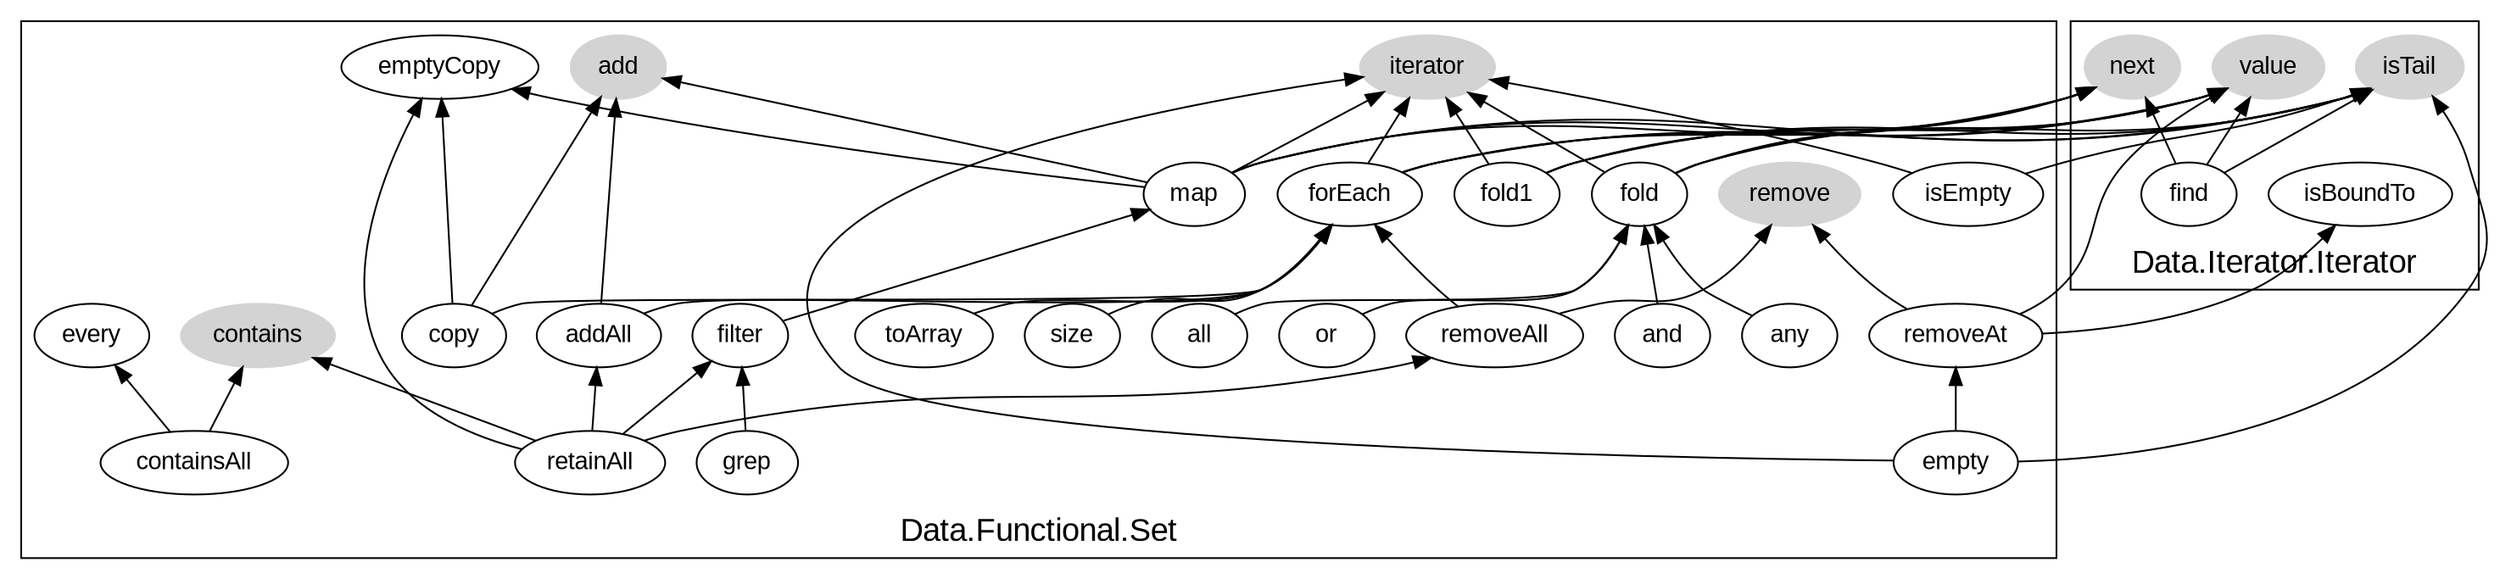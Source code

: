 digraph Set {
    graph [ rankdir  = BT
            color    = black
            fontname = Arial
            fontsize = 18    ]
    node  [ fontname = Arial ]
    
    
    subgraph cluster_Iterator {
        label = "Data.Iterator.Iterator"
        
        value  [ style=filled, color=lightgray ]
        isTail [ style=filled, color=lightgray ]
        next   [ style=filled, color=lightgray ]
        
        isBoundTo
        
        find -> isTail
        find -> next
        find -> value
    }
    
    
    subgraph cluster_Set {
        label = "Data.Functional.Set"
        
        /* From Enumerable --> */
        iterator [ style=filled, color=lightgray ]
        
        forEach -> iterator
        forEach -> isTail
        forEach -> next
        forEach -> value
        fold    -> iterator
        fold    -> isTail
        fold    -> next
        fold    -> value
        fold1   -> iterator
        fold1   -> isTail
        fold1   -> next
        fold1   -> value
        and     -> fold
        or      -> fold
        all     -> fold
        any     -> fold
        /* <-- From Enumerable */
        
        /* From Collection --> */
        add      [ style=filled, color=lightgray ]
        /* removeAt [ style=filled, color=lightgray ] */
    
        toArray -> forEach
        addAll  -> add
        addAll  -> forEach
        isEmpty -> iterator
        isEmpty -> isTail
        empty   -> iterator
        empty   -> isTail
        empty   -> removeAt
        size    -> forEach
        copy    -> emptyCopy
        copy    -> forEach
        copy    -> add
        filter  -> map
        grep    -> filter
        map     -> emptyCopy
        map     -> isTail
        map     -> next
        map     -> value
        map     -> iterator
        map     -> add
        /* <-- From Collection */
        
        contains [ style=filled, color=lightgray ]
        remove   [ style=filled, color=lightgray ]
        
        containsAll -> contains
        containsAll -> every
        removeAll   -> remove
        removeAll   -> forEach
        removeAt    -> isBoundTo
        removeAt    -> value
        removeAt    -> remove
        retainAll   -> emptyCopy
        retainAll   -> addAll
        retainAll   -> removeAll
        retainAll   -> filter
        retainAll   -> contains
    }
    
}
